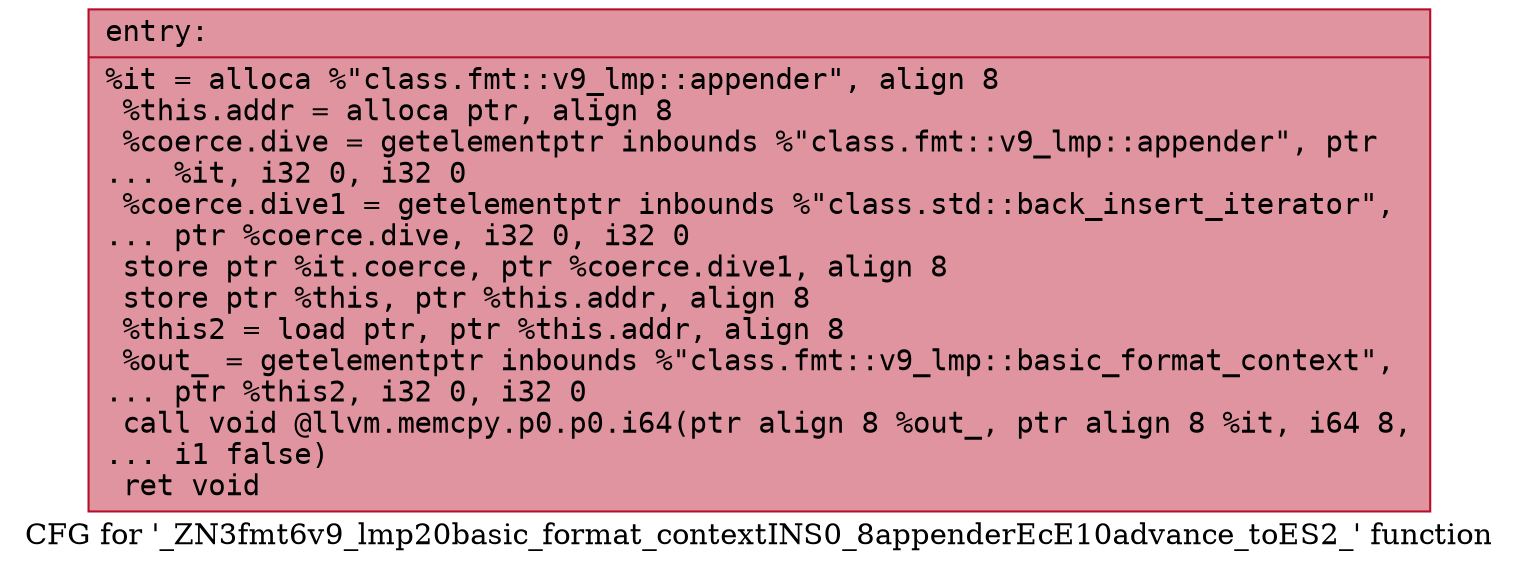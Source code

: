 digraph "CFG for '_ZN3fmt6v9_lmp20basic_format_contextINS0_8appenderEcE10advance_toES2_' function" {
	label="CFG for '_ZN3fmt6v9_lmp20basic_format_contextINS0_8appenderEcE10advance_toES2_' function";

	Node0x556bfea5dd20 [shape=record,color="#b70d28ff", style=filled, fillcolor="#b70d2870" fontname="Courier",label="{entry:\l|  %it = alloca %\"class.fmt::v9_lmp::appender\", align 8\l  %this.addr = alloca ptr, align 8\l  %coerce.dive = getelementptr inbounds %\"class.fmt::v9_lmp::appender\", ptr\l... %it, i32 0, i32 0\l  %coerce.dive1 = getelementptr inbounds %\"class.std::back_insert_iterator\",\l... ptr %coerce.dive, i32 0, i32 0\l  store ptr %it.coerce, ptr %coerce.dive1, align 8\l  store ptr %this, ptr %this.addr, align 8\l  %this2 = load ptr, ptr %this.addr, align 8\l  %out_ = getelementptr inbounds %\"class.fmt::v9_lmp::basic_format_context\",\l... ptr %this2, i32 0, i32 0\l  call void @llvm.memcpy.p0.p0.i64(ptr align 8 %out_, ptr align 8 %it, i64 8,\l... i1 false)\l  ret void\l}"];
}
